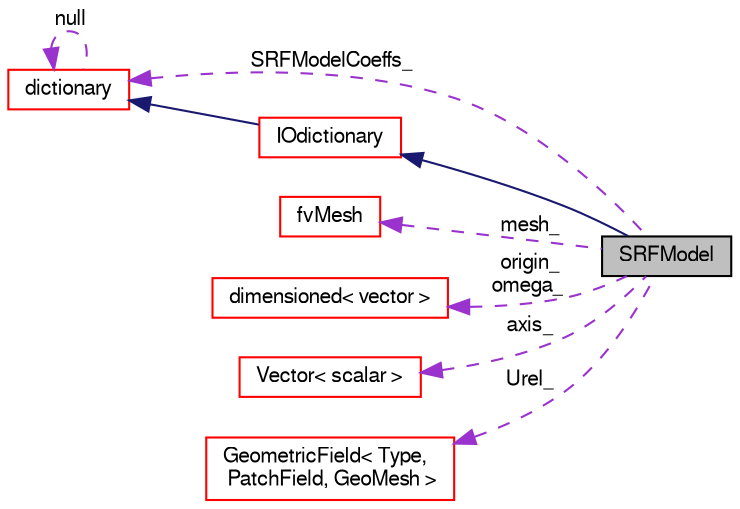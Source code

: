 digraph "SRFModel"
{
  bgcolor="transparent";
  edge [fontname="FreeSans",fontsize="10",labelfontname="FreeSans",labelfontsize="10"];
  node [fontname="FreeSans",fontsize="10",shape=record];
  rankdir="LR";
  Node18 [label="SRFModel",height=0.2,width=0.4,color="black", fillcolor="grey75", style="filled", fontcolor="black"];
  Node19 -> Node18 [dir="back",color="midnightblue",fontsize="10",style="solid",fontname="FreeSans"];
  Node19 [label="IOdictionary",height=0.2,width=0.4,color="red",URL="$a26158.html",tooltip="IOdictionary is derived from dictionary and IOobject to give the dictionary automatic IO functionalit..."];
  Node27 -> Node19 [dir="back",color="midnightblue",fontsize="10",style="solid",fontname="FreeSans"];
  Node27 [label="dictionary",height=0.2,width=0.4,color="red",URL="$a26014.html",tooltip="A list of keyword definitions, which are a keyword followed by any number of values (e..."];
  Node27 -> Node27 [dir="back",color="darkorchid3",fontsize="10",style="dashed",label=" null" ,fontname="FreeSans"];
  Node40 -> Node18 [dir="back",color="darkorchid3",fontsize="10",style="dashed",label=" mesh_" ,fontname="FreeSans"];
  Node40 [label="fvMesh",height=0.2,width=0.4,color="red",URL="$a22766.html",tooltip="Mesh data needed to do the Finite Volume discretisation. "];
  Node27 -> Node18 [dir="back",color="darkorchid3",fontsize="10",style="dashed",label=" SRFModelCoeffs_" ,fontname="FreeSans"];
  Node54 -> Node18 [dir="back",color="darkorchid3",fontsize="10",style="dashed",label=" origin_\nomega_" ,fontname="FreeSans"];
  Node54 [label="dimensioned\< vector \>",height=0.2,width=0.4,color="red",URL="$a26366.html"];
  Node56 -> Node18 [dir="back",color="darkorchid3",fontsize="10",style="dashed",label=" axis_" ,fontname="FreeSans"];
  Node56 [label="Vector\< scalar \>",height=0.2,width=0.4,color="red",URL="$a28442.html"];
  Node62 -> Node18 [dir="back",color="darkorchid3",fontsize="10",style="dashed",label=" Urel_" ,fontname="FreeSans"];
  Node62 [label="GeometricField\< Type,\l PatchField, GeoMesh \>",height=0.2,width=0.4,color="red",URL="$a22434.html",tooltip="Generic GeometricField class. "];
}
